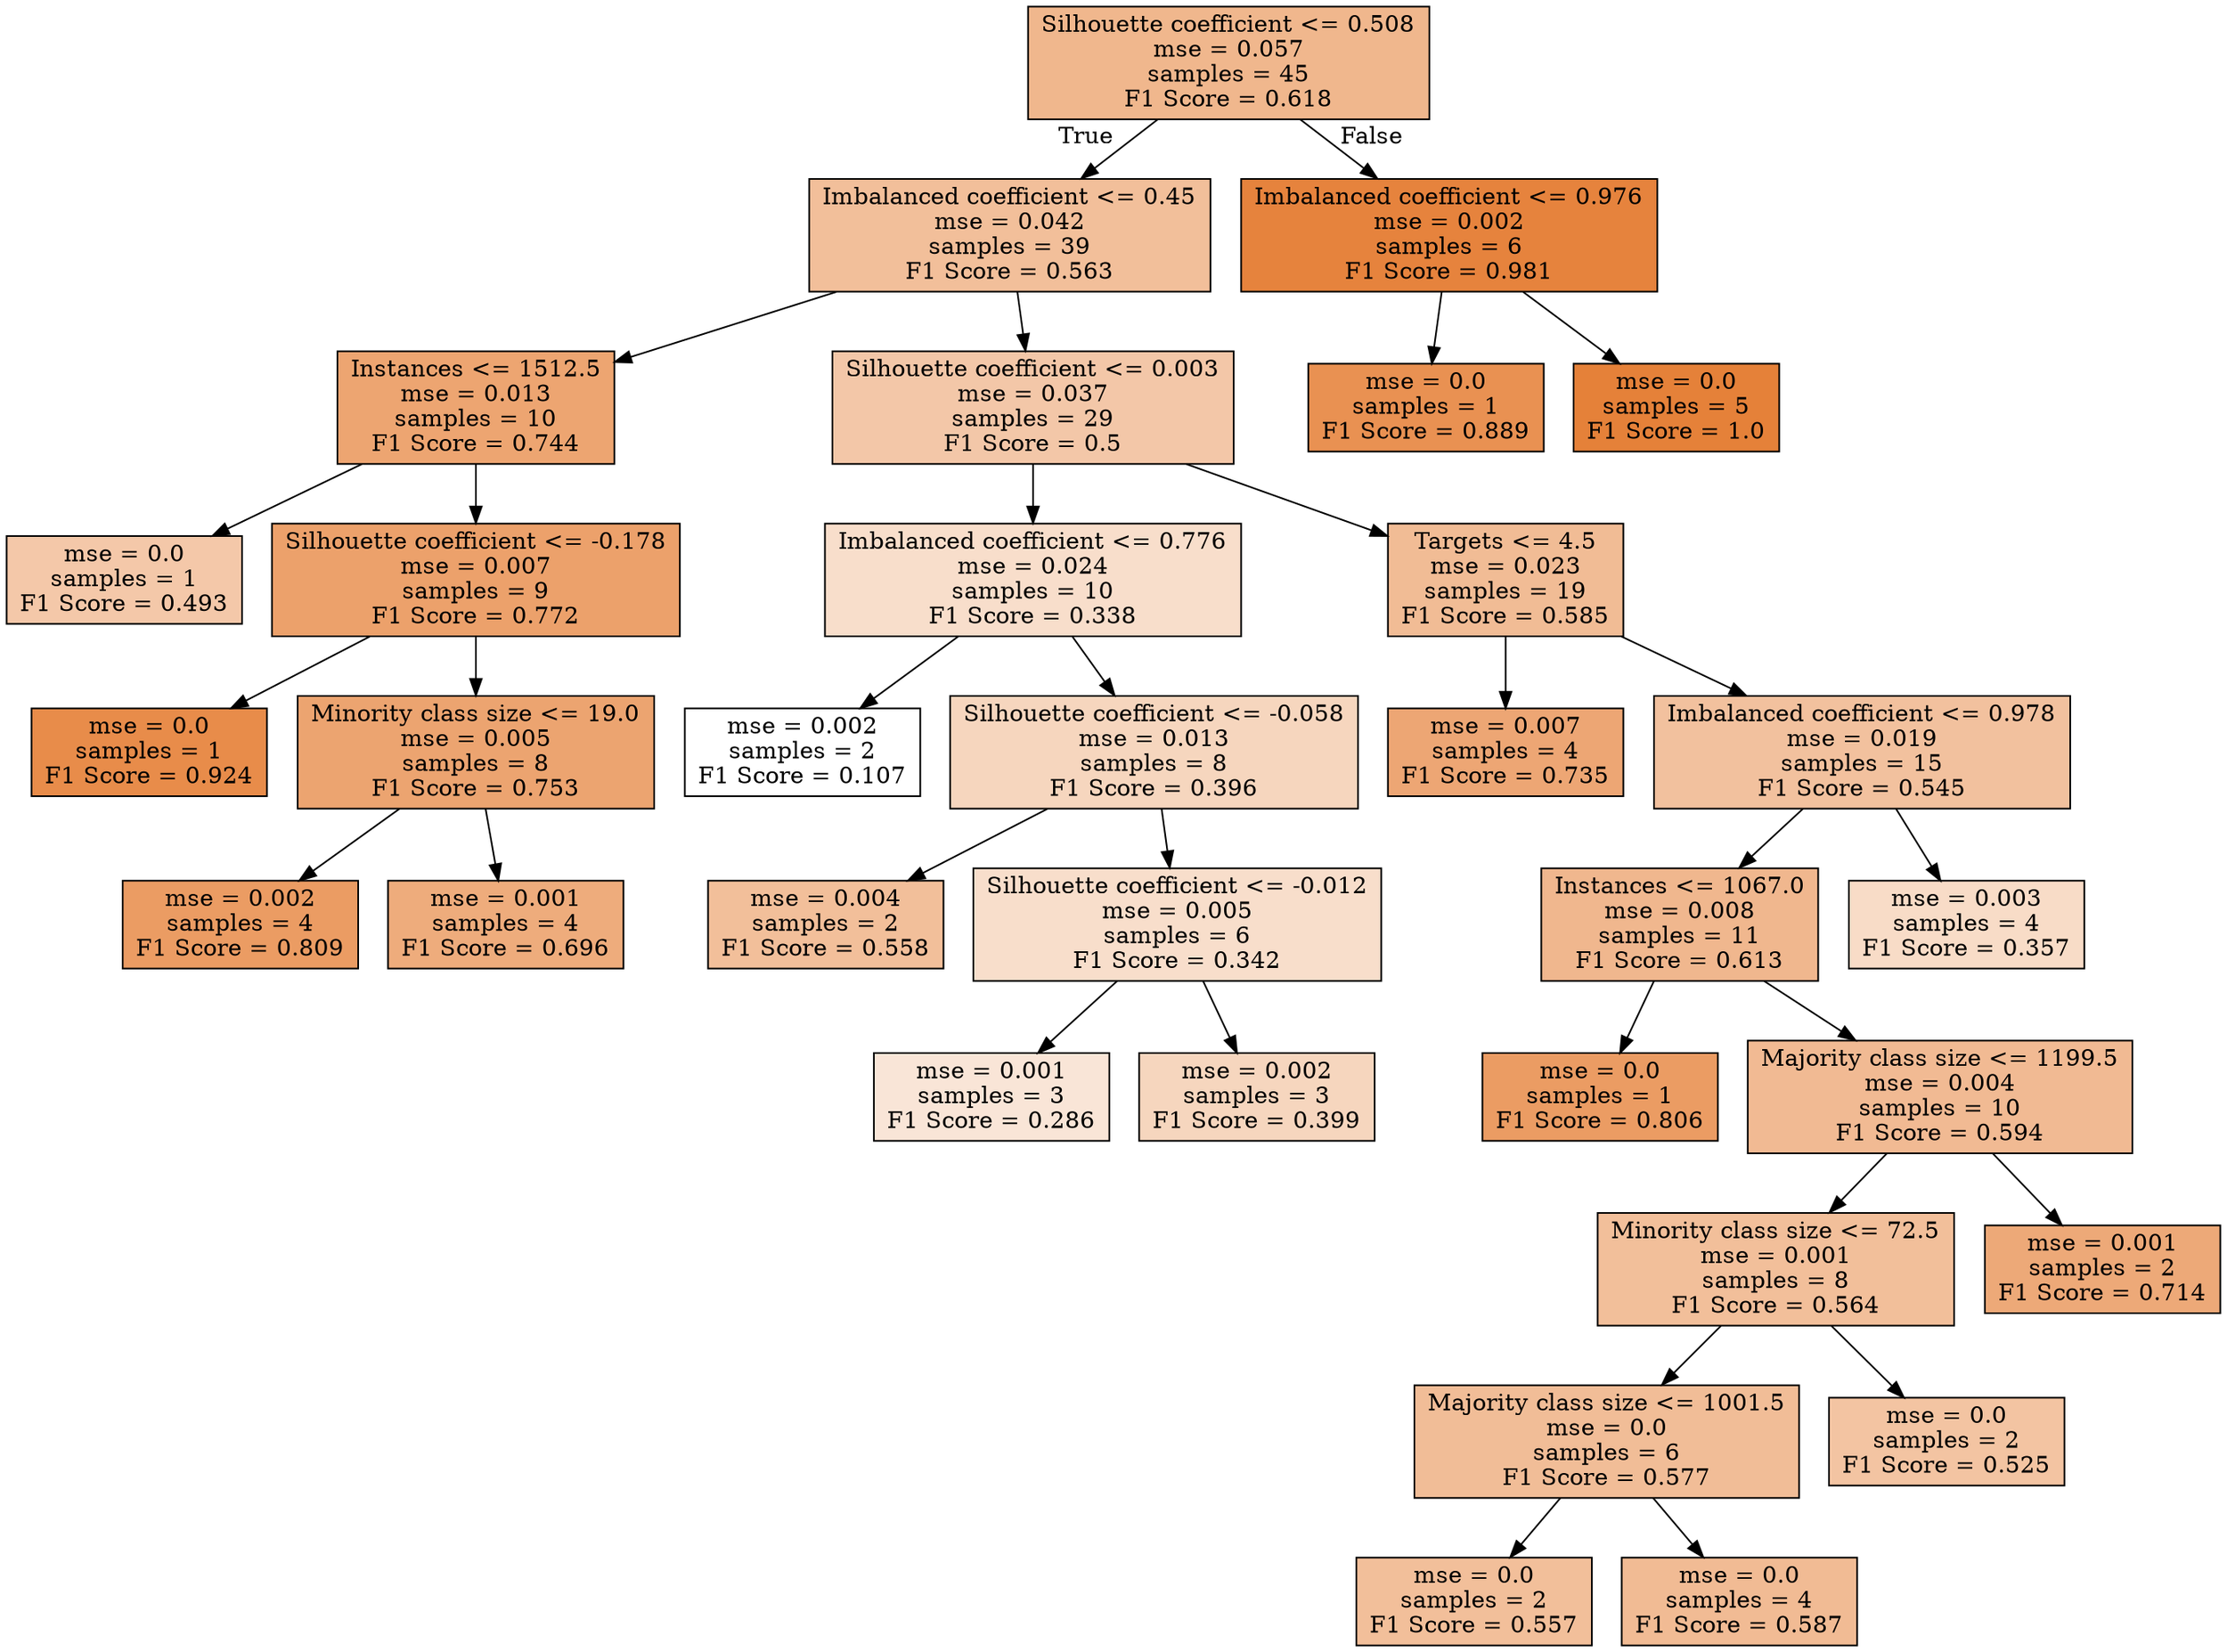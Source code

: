 digraph Tree {
node [shape=box, style="filled", color="black"] ;
0 [label="Silhouette coefficient <= 0.508\nmse = 0.057\nsamples = 45\nF1 Score = 0.618", fillcolor="#e5813992"] ;
1 [label="Imbalanced coefficient <= 0.45\nmse = 0.042\nsamples = 39\nF1 Score = 0.563", fillcolor="#e5813982"] ;
0 -> 1 [labeldistance=2.5, labelangle=45, headlabel="True"] ;
2 [label="Instances <= 1512.5\nmse = 0.013\nsamples = 10\nF1 Score = 0.744", fillcolor="#e58139b6"] ;
1 -> 2 ;
3 [label="mse = 0.0\nsamples = 1\nF1 Score = 0.493", fillcolor="#e581396e"] ;
2 -> 3 ;
4 [label="Silhouette coefficient <= -0.178\nmse = 0.007\nsamples = 9\nF1 Score = 0.772", fillcolor="#e58139be"] ;
2 -> 4 ;
5 [label="mse = 0.0\nsamples = 1\nF1 Score = 0.924", fillcolor="#e58139e9"] ;
4 -> 5 ;
6 [label="Minority class size <= 19.0\nmse = 0.005\nsamples = 8\nF1 Score = 0.753", fillcolor="#e58139b8"] ;
4 -> 6 ;
7 [label="mse = 0.002\nsamples = 4\nF1 Score = 0.809", fillcolor="#e58139c9"] ;
6 -> 7 ;
8 [label="mse = 0.001\nsamples = 4\nF1 Score = 0.696", fillcolor="#e58139a8"] ;
6 -> 8 ;
9 [label="Silhouette coefficient <= 0.003\nmse = 0.037\nsamples = 29\nF1 Score = 0.5", fillcolor="#e5813970"] ;
1 -> 9 ;
10 [label="Imbalanced coefficient <= 0.776\nmse = 0.024\nsamples = 10\nF1 Score = 0.338", fillcolor="#e5813942"] ;
9 -> 10 ;
11 [label="mse = 0.002\nsamples = 2\nF1 Score = 0.107", fillcolor="#e5813900"] ;
10 -> 11 ;
12 [label="Silhouette coefficient <= -0.058\nmse = 0.013\nsamples = 8\nF1 Score = 0.396", fillcolor="#e5813953"] ;
10 -> 12 ;
13 [label="mse = 0.004\nsamples = 2\nF1 Score = 0.558", fillcolor="#e5813981"] ;
12 -> 13 ;
14 [label="Silhouette coefficient <= -0.012\nmse = 0.005\nsamples = 6\nF1 Score = 0.342", fillcolor="#e5813943"] ;
12 -> 14 ;
15 [label="mse = 0.001\nsamples = 3\nF1 Score = 0.286", fillcolor="#e5813933"] ;
14 -> 15 ;
16 [label="mse = 0.002\nsamples = 3\nF1 Score = 0.399", fillcolor="#e5813953"] ;
14 -> 16 ;
17 [label="Targets <= 4.5\nmse = 0.023\nsamples = 19\nF1 Score = 0.585", fillcolor="#e5813988"] ;
9 -> 17 ;
18 [label="mse = 0.007\nsamples = 4\nF1 Score = 0.735", fillcolor="#e58139b3"] ;
17 -> 18 ;
19 [label="Imbalanced coefficient <= 0.978\nmse = 0.019\nsamples = 15\nF1 Score = 0.545", fillcolor="#e581397d"] ;
17 -> 19 ;
20 [label="Instances <= 1067.0\nmse = 0.008\nsamples = 11\nF1 Score = 0.613", fillcolor="#e5813991"] ;
19 -> 20 ;
21 [label="mse = 0.0\nsamples = 1\nF1 Score = 0.806", fillcolor="#e58139c8"] ;
20 -> 21 ;
22 [label="Majority class size <= 1199.5\nmse = 0.004\nsamples = 10\nF1 Score = 0.594", fillcolor="#e581398b"] ;
20 -> 22 ;
23 [label="Minority class size <= 72.5\nmse = 0.001\nsamples = 8\nF1 Score = 0.564", fillcolor="#e5813982"] ;
22 -> 23 ;
24 [label="Majority class size <= 1001.5\nmse = 0.0\nsamples = 6\nF1 Score = 0.577", fillcolor="#e5813986"] ;
23 -> 24 ;
25 [label="mse = 0.0\nsamples = 2\nF1 Score = 0.557", fillcolor="#e5813981"] ;
24 -> 25 ;
26 [label="mse = 0.0\nsamples = 4\nF1 Score = 0.587", fillcolor="#e5813989"] ;
24 -> 26 ;
27 [label="mse = 0.0\nsamples = 2\nF1 Score = 0.525", fillcolor="#e5813977"] ;
23 -> 27 ;
28 [label="mse = 0.001\nsamples = 2\nF1 Score = 0.714", fillcolor="#e58139ad"] ;
22 -> 28 ;
29 [label="mse = 0.003\nsamples = 4\nF1 Score = 0.357", fillcolor="#e5813947"] ;
19 -> 29 ;
30 [label="Imbalanced coefficient <= 0.976\nmse = 0.002\nsamples = 6\nF1 Score = 0.981", fillcolor="#e58139fa"] ;
0 -> 30 [labeldistance=2.5, labelangle=-45, headlabel="False"] ;
31 [label="mse = 0.0\nsamples = 1\nF1 Score = 0.889", fillcolor="#e58139df"] ;
30 -> 31 ;
32 [label="mse = 0.0\nsamples = 5\nF1 Score = 1.0", fillcolor="#e58139ff"] ;
30 -> 32 ;
}